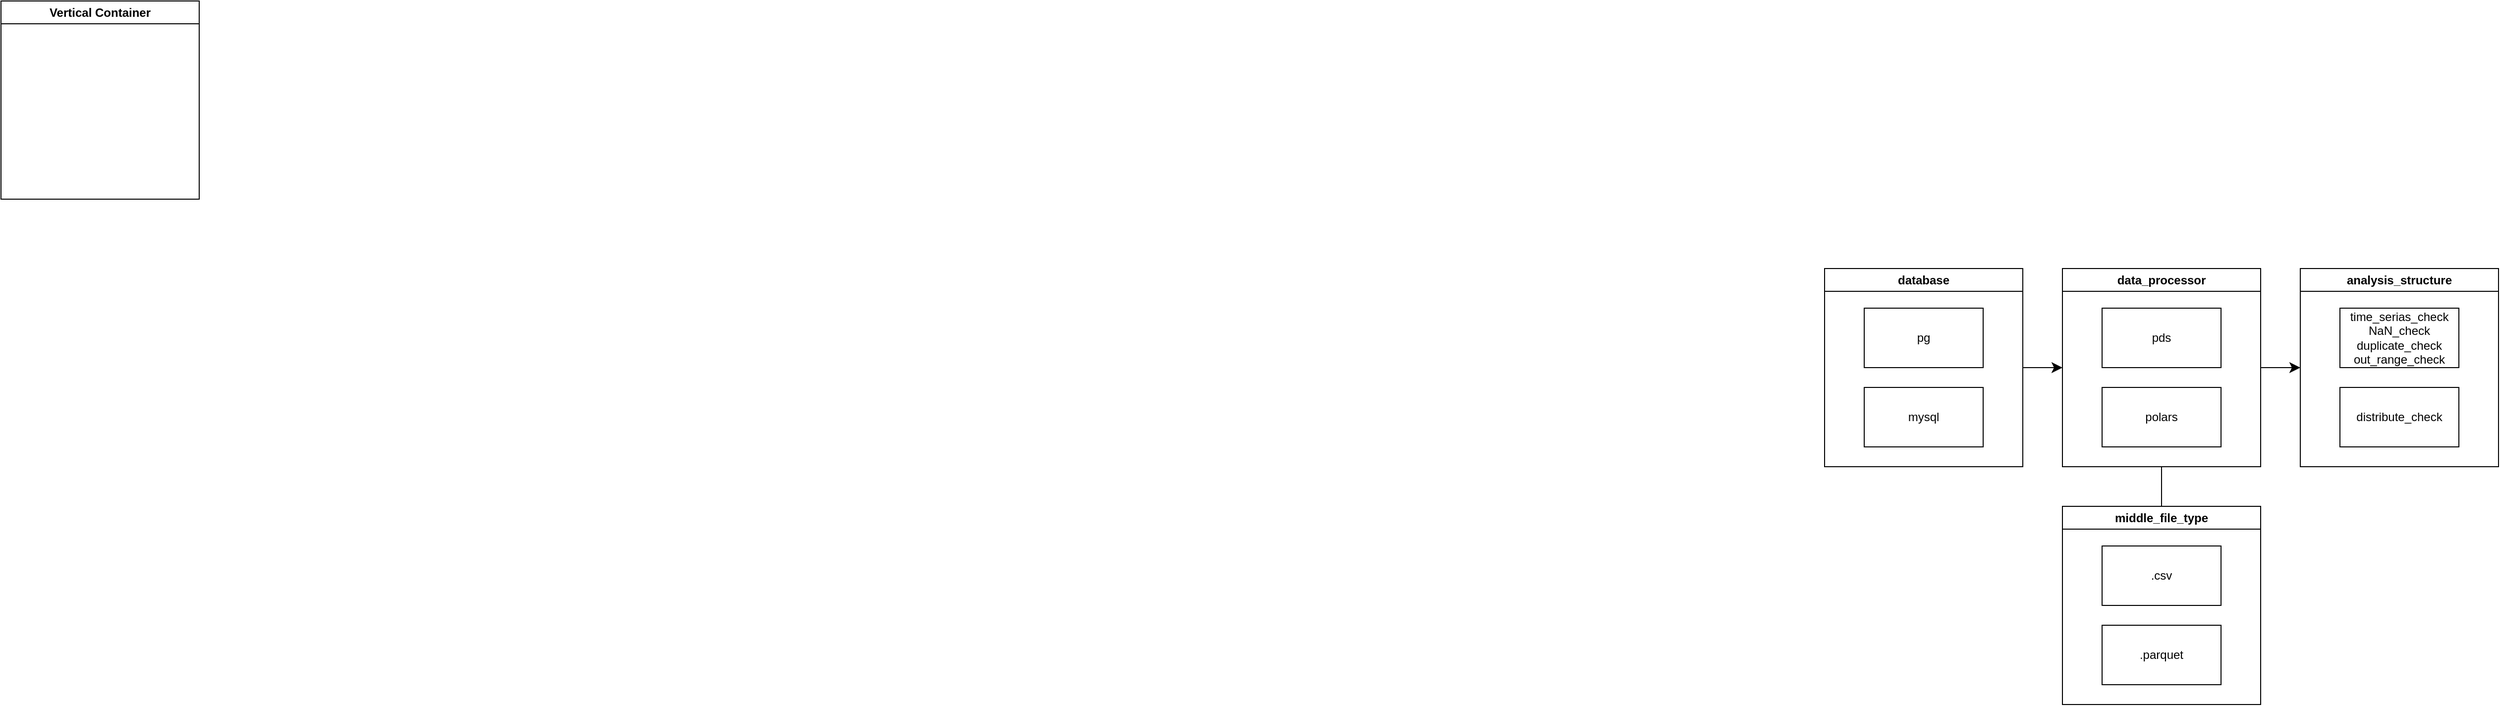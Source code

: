 <mxfile version="26.0.4">
  <diagram name="第 1 页" id="TNWWmJBsXNTUD4CnJM2r">
    <mxGraphModel dx="3530" dy="1020" grid="1" gridSize="10" guides="1" tooltips="1" connect="1" arrows="1" fold="1" page="0" pageScale="1" pageWidth="827" pageHeight="1169" math="0" shadow="0">
      <root>
        <mxCell id="0" />
        <mxCell id="1" parent="0" />
        <mxCell id="OPWOXoO3-NqjA48vfaCd-18" value="" style="edgeStyle=none;curved=1;rounded=0;orthogonalLoop=1;jettySize=auto;html=1;fontSize=12;startSize=8;endSize=8;entryX=0;entryY=0.5;entryDx=0;entryDy=0;" edge="1" parent="1" source="OPWOXoO3-NqjA48vfaCd-5" target="OPWOXoO3-NqjA48vfaCd-9">
          <mxGeometry relative="1" as="geometry" />
        </mxCell>
        <mxCell id="OPWOXoO3-NqjA48vfaCd-5" value="database" style="swimlane;whiteSpace=wrap;html=1;" vertex="1" parent="1">
          <mxGeometry x="-360" y="40" width="200" height="200" as="geometry">
            <mxRectangle x="-370" y="40" width="90" height="30" as="alternateBounds" />
          </mxGeometry>
        </mxCell>
        <mxCell id="OPWOXoO3-NqjA48vfaCd-3" value="pg" style="rounded=0;whiteSpace=wrap;html=1;" vertex="1" parent="OPWOXoO3-NqjA48vfaCd-5">
          <mxGeometry x="40" y="40" width="120" height="60" as="geometry" />
        </mxCell>
        <mxCell id="OPWOXoO3-NqjA48vfaCd-4" value="mysql" style="rounded=0;whiteSpace=wrap;html=1;" vertex="1" parent="OPWOXoO3-NqjA48vfaCd-5">
          <mxGeometry x="40" y="120" width="120" height="60" as="geometry" />
        </mxCell>
        <mxCell id="OPWOXoO3-NqjA48vfaCd-6" value="Vertical Container" style="swimlane;whiteSpace=wrap;html=1;" vertex="1" parent="1">
          <mxGeometry x="-2200" y="-230" width="200" height="200" as="geometry" />
        </mxCell>
        <mxCell id="OPWOXoO3-NqjA48vfaCd-19" value="" style="edgeStyle=none;curved=1;rounded=0;orthogonalLoop=1;jettySize=auto;html=1;fontSize=12;startSize=8;endSize=8;entryX=0;entryY=0.5;entryDx=0;entryDy=0;" edge="1" parent="1" source="OPWOXoO3-NqjA48vfaCd-9" target="OPWOXoO3-NqjA48vfaCd-15">
          <mxGeometry relative="1" as="geometry" />
        </mxCell>
        <mxCell id="OPWOXoO3-NqjA48vfaCd-20" style="edgeStyle=none;curved=1;rounded=0;orthogonalLoop=1;jettySize=auto;html=1;exitX=0.5;exitY=1;exitDx=0;exitDy=0;fontSize=12;startSize=8;endSize=8;strokeColor=default;endArrow=none;endFill=0;" edge="1" parent="1" source="OPWOXoO3-NqjA48vfaCd-9" target="OPWOXoO3-NqjA48vfaCd-12">
          <mxGeometry relative="1" as="geometry" />
        </mxCell>
        <mxCell id="OPWOXoO3-NqjA48vfaCd-9" value="data_processor" style="swimlane;whiteSpace=wrap;html=1;" vertex="1" parent="1">
          <mxGeometry x="-120" y="40" width="200" height="200" as="geometry">
            <mxRectangle x="-120" y="40" width="120" height="30" as="alternateBounds" />
          </mxGeometry>
        </mxCell>
        <mxCell id="OPWOXoO3-NqjA48vfaCd-10" value="pds" style="rounded=0;whiteSpace=wrap;html=1;" vertex="1" parent="OPWOXoO3-NqjA48vfaCd-9">
          <mxGeometry x="40" y="40" width="120" height="60" as="geometry" />
        </mxCell>
        <mxCell id="OPWOXoO3-NqjA48vfaCd-11" value="polars" style="rounded=0;whiteSpace=wrap;html=1;" vertex="1" parent="OPWOXoO3-NqjA48vfaCd-9">
          <mxGeometry x="40" y="120" width="120" height="60" as="geometry" />
        </mxCell>
        <mxCell id="OPWOXoO3-NqjA48vfaCd-12" value="middle_file_type" style="swimlane;whiteSpace=wrap;html=1;" vertex="1" parent="1">
          <mxGeometry x="-120" y="280" width="200" height="200" as="geometry" />
        </mxCell>
        <mxCell id="OPWOXoO3-NqjA48vfaCd-13" value=".csv" style="rounded=0;whiteSpace=wrap;html=1;" vertex="1" parent="OPWOXoO3-NqjA48vfaCd-12">
          <mxGeometry x="40" y="40" width="120" height="60" as="geometry" />
        </mxCell>
        <mxCell id="OPWOXoO3-NqjA48vfaCd-14" value=".parquet" style="rounded=0;whiteSpace=wrap;html=1;" vertex="1" parent="OPWOXoO3-NqjA48vfaCd-12">
          <mxGeometry x="40" y="120" width="120" height="60" as="geometry" />
        </mxCell>
        <mxCell id="OPWOXoO3-NqjA48vfaCd-15" value="analysis_structure" style="swimlane;whiteSpace=wrap;html=1;" vertex="1" parent="1">
          <mxGeometry x="120" y="40" width="200" height="200" as="geometry" />
        </mxCell>
        <mxCell id="OPWOXoO3-NqjA48vfaCd-16" value="time_serias_check&lt;div&gt;NaN_check&lt;/div&gt;&lt;div&gt;duplicate_check&lt;/div&gt;&lt;div&gt;out_range_check&lt;/div&gt;" style="rounded=0;whiteSpace=wrap;html=1;" vertex="1" parent="OPWOXoO3-NqjA48vfaCd-15">
          <mxGeometry x="40" y="40" width="120" height="60" as="geometry" />
        </mxCell>
        <mxCell id="OPWOXoO3-NqjA48vfaCd-17" value="distribute_check" style="rounded=0;whiteSpace=wrap;html=1;" vertex="1" parent="OPWOXoO3-NqjA48vfaCd-15">
          <mxGeometry x="40" y="120" width="120" height="60" as="geometry" />
        </mxCell>
      </root>
    </mxGraphModel>
  </diagram>
</mxfile>
